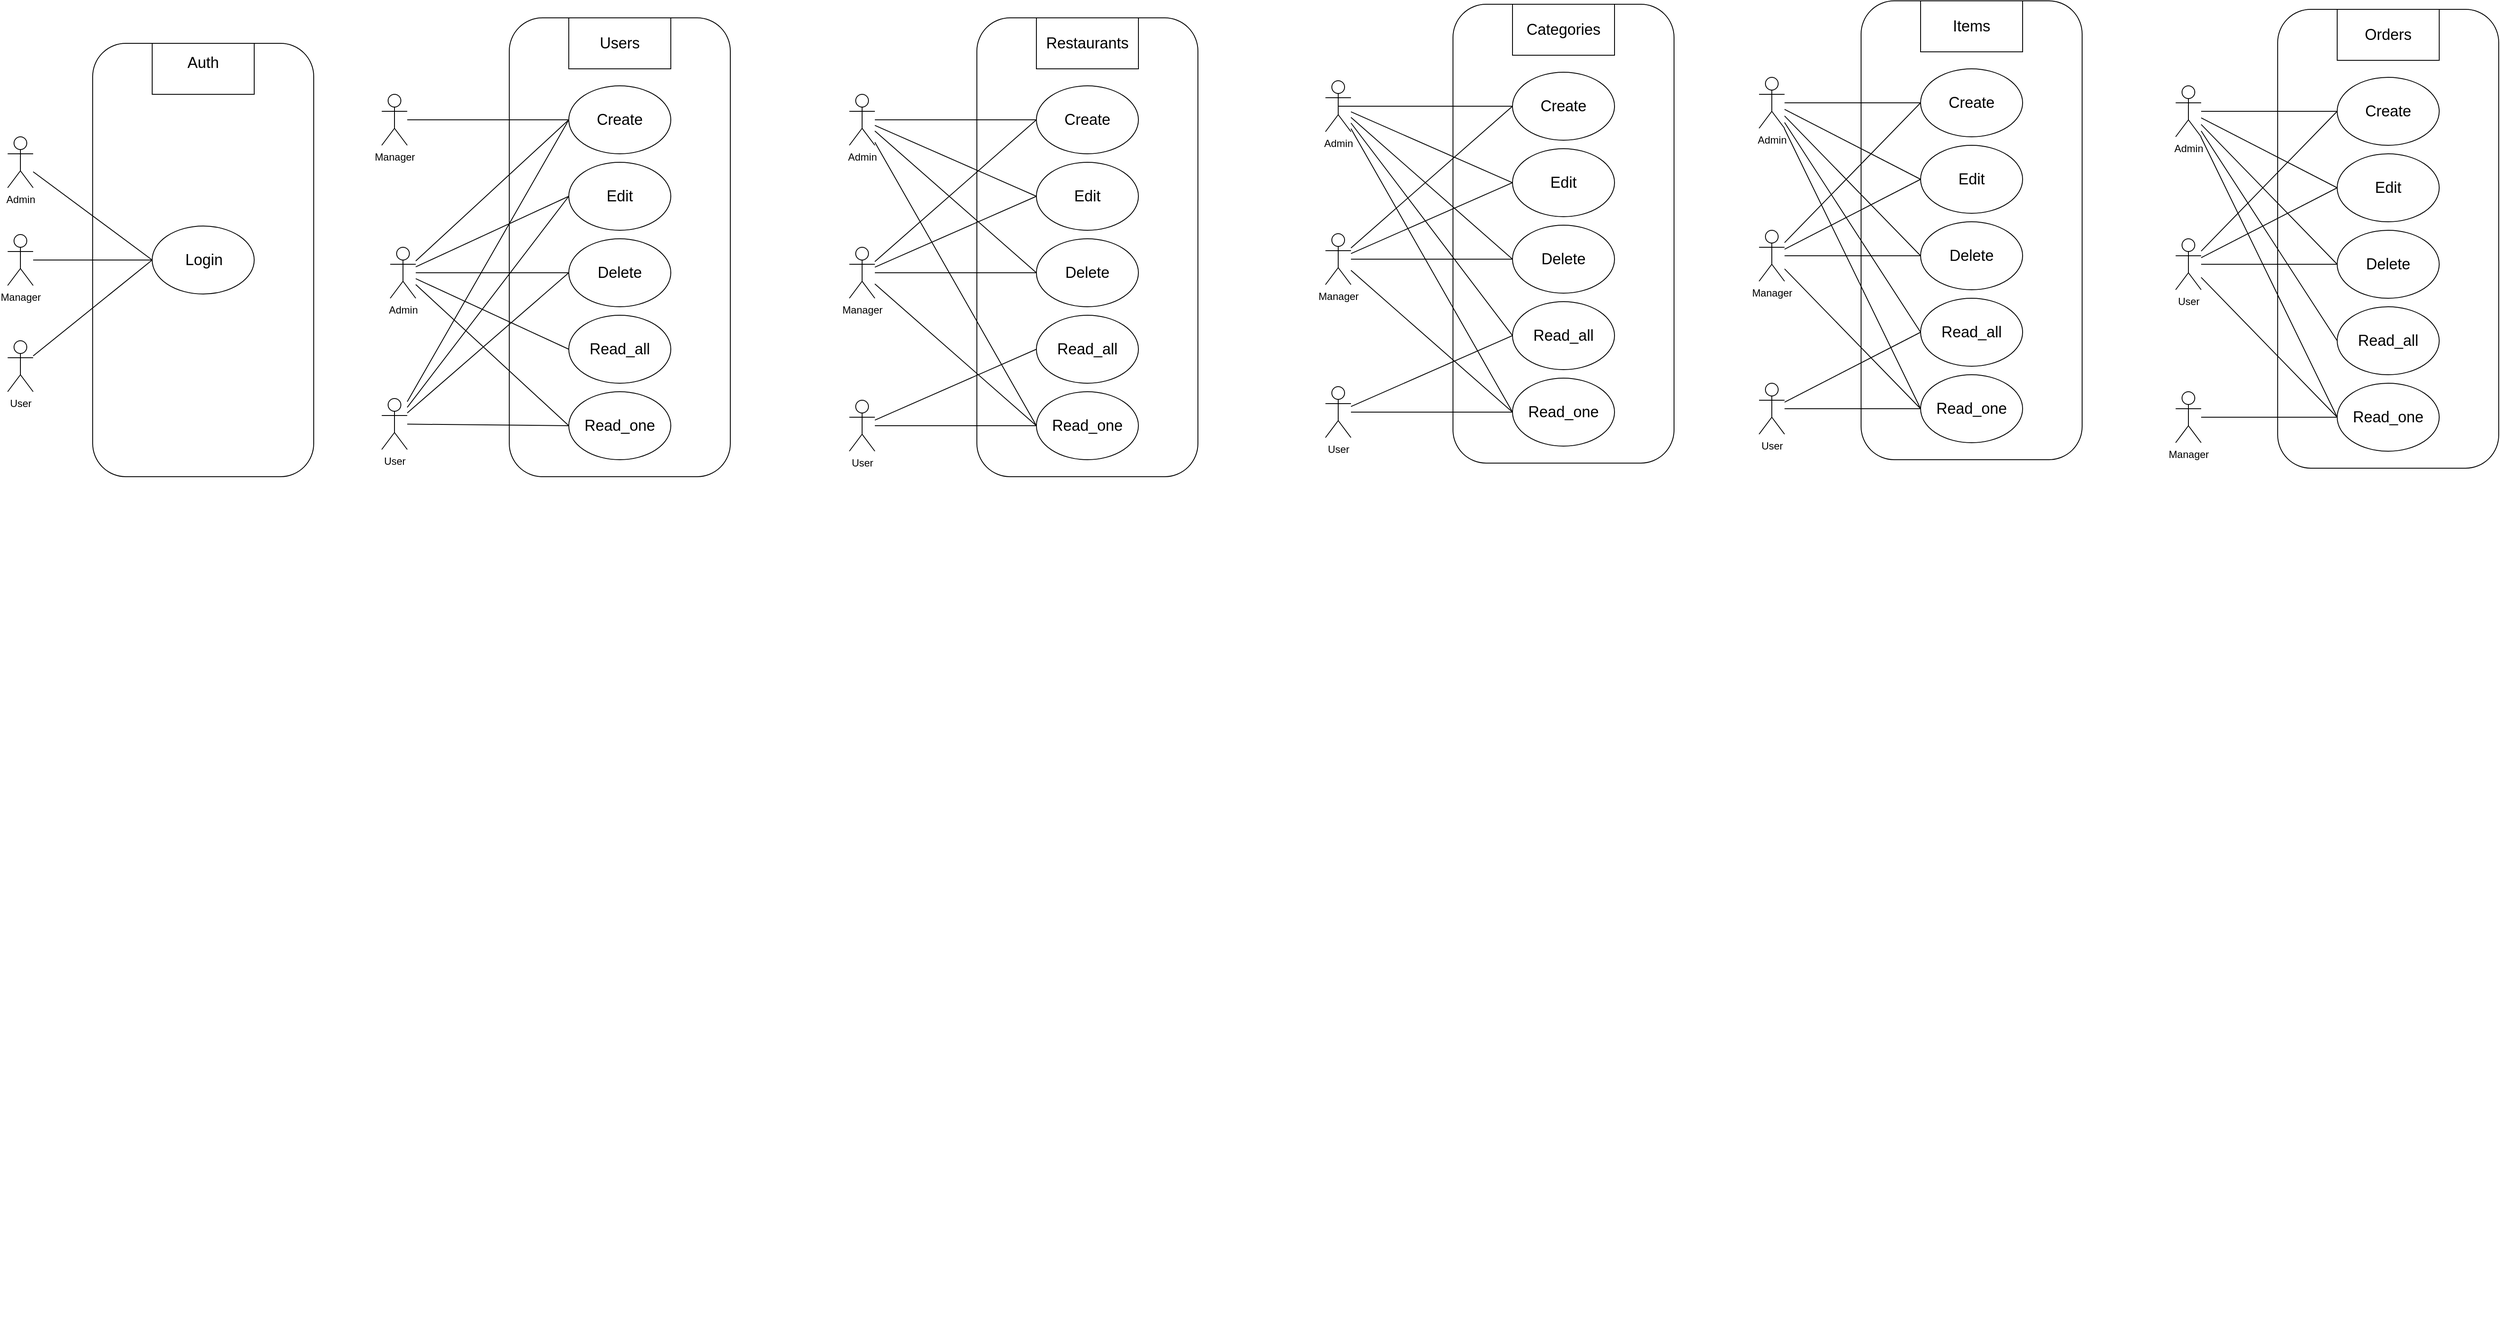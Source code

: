 <mxfile version="26.2.9">
  <diagram name="Page-1" id="KKcyC24oBG7tnMkPtRQ6">
    <mxGraphModel dx="524" dy="571" grid="1" gridSize="10" guides="1" tooltips="1" connect="1" arrows="1" fold="1" page="1" pageScale="1" pageWidth="827" pageHeight="1169" math="0" shadow="0">
      <root>
        <mxCell id="0" />
        <mxCell id="1" parent="0" />
        <mxCell id="qsOcGmcsThObNX1l_5kZ-1" value="" style="group" vertex="1" connectable="0" parent="1">
          <mxGeometry x="1180" y="830" width="230" height="110" as="geometry" />
        </mxCell>
        <mxCell id="qsOcGmcsThObNX1l_5kZ-2" value="" style="rounded=1;whiteSpace=wrap;html=1;" vertex="1" parent="1">
          <mxGeometry x="1510" y="140" width="260" height="540" as="geometry" />
        </mxCell>
        <mxCell id="qsOcGmcsThObNX1l_5kZ-3" value="User&lt;div&gt;&lt;br&gt;&lt;/div&gt;" style="shape=umlActor;verticalLabelPosition=bottom;verticalAlign=top;html=1;outlineConnect=0;" vertex="1" parent="1">
          <mxGeometry x="1360" y="588" width="30" height="60" as="geometry" />
        </mxCell>
        <mxCell id="qsOcGmcsThObNX1l_5kZ-4" value="&lt;div&gt;&lt;span style=&quot;font-size: 18px;&quot;&gt;Users&lt;/span&gt;&lt;/div&gt;" style="rounded=0;whiteSpace=wrap;html=1;" vertex="1" parent="1">
          <mxGeometry x="1580" y="140" width="120" height="60" as="geometry" />
        </mxCell>
        <mxCell id="qsOcGmcsThObNX1l_5kZ-5" value="&lt;span style=&quot;font-size: 18px;&quot;&gt;Create&lt;/span&gt;" style="ellipse;whiteSpace=wrap;html=1;" vertex="1" parent="1">
          <mxGeometry x="1580" y="220" width="120" height="80" as="geometry" />
        </mxCell>
        <mxCell id="qsOcGmcsThObNX1l_5kZ-6" value="&lt;div&gt;Manager&lt;/div&gt;" style="shape=umlActor;verticalLabelPosition=bottom;verticalAlign=top;html=1;outlineConnect=0;" vertex="1" parent="1">
          <mxGeometry x="1360" y="230" width="30" height="60" as="geometry" />
        </mxCell>
        <mxCell id="qsOcGmcsThObNX1l_5kZ-7" value="&lt;div&gt;Admin&lt;/div&gt;" style="shape=umlActor;verticalLabelPosition=bottom;verticalAlign=top;html=1;outlineConnect=0;" vertex="1" parent="1">
          <mxGeometry x="1370" y="410" width="30" height="60" as="geometry" />
        </mxCell>
        <mxCell id="qsOcGmcsThObNX1l_5kZ-8" value="&lt;span style=&quot;font-size: 18px;&quot;&gt;Edit&lt;/span&gt;" style="ellipse;whiteSpace=wrap;html=1;" vertex="1" parent="1">
          <mxGeometry x="1580" y="310" width="120" height="80" as="geometry" />
        </mxCell>
        <mxCell id="qsOcGmcsThObNX1l_5kZ-9" value="&lt;span style=&quot;font-size: 18px;&quot;&gt;Delete&lt;/span&gt;" style="ellipse;whiteSpace=wrap;html=1;" vertex="1" parent="1">
          <mxGeometry x="1580" y="400" width="120" height="80" as="geometry" />
        </mxCell>
        <mxCell id="qsOcGmcsThObNX1l_5kZ-10" value="&lt;span style=&quot;font-size: 18px;&quot;&gt;Read_all&lt;/span&gt;" style="ellipse;whiteSpace=wrap;html=1;" vertex="1" parent="1">
          <mxGeometry x="1580" y="490" width="120" height="80" as="geometry" />
        </mxCell>
        <mxCell id="qsOcGmcsThObNX1l_5kZ-11" value="&lt;span style=&quot;font-size: 18px;&quot;&gt;Read_one&lt;/span&gt;" style="ellipse;whiteSpace=wrap;html=1;" vertex="1" parent="1">
          <mxGeometry x="1580" y="580" width="120" height="80" as="geometry" />
        </mxCell>
        <mxCell id="qsOcGmcsThObNX1l_5kZ-12" value="" style="endArrow=none;html=1;rounded=0;entryX=0;entryY=0.5;entryDx=0;entryDy=0;" edge="1" parent="1" source="qsOcGmcsThObNX1l_5kZ-3" target="qsOcGmcsThObNX1l_5kZ-5">
          <mxGeometry width="50" height="50" relative="1" as="geometry">
            <mxPoint x="1620" y="420" as="sourcePoint" />
            <mxPoint x="1670" y="370" as="targetPoint" />
          </mxGeometry>
        </mxCell>
        <mxCell id="qsOcGmcsThObNX1l_5kZ-13" value="" style="endArrow=none;html=1;rounded=0;entryX=0;entryY=0.5;entryDx=0;entryDy=0;" edge="1" parent="1" source="qsOcGmcsThObNX1l_5kZ-6" target="qsOcGmcsThObNX1l_5kZ-5">
          <mxGeometry width="50" height="50" relative="1" as="geometry">
            <mxPoint x="1430" y="458" as="sourcePoint" />
            <mxPoint x="1600" y="430" as="targetPoint" />
          </mxGeometry>
        </mxCell>
        <mxCell id="qsOcGmcsThObNX1l_5kZ-14" value="" style="endArrow=none;html=1;rounded=0;exitX=0;exitY=0.5;exitDx=0;exitDy=0;" edge="1" parent="1" source="qsOcGmcsThObNX1l_5kZ-5" target="qsOcGmcsThObNX1l_5kZ-7">
          <mxGeometry width="50" height="50" relative="1" as="geometry">
            <mxPoint x="1430" y="308" as="sourcePoint" />
            <mxPoint x="1600" y="280" as="targetPoint" />
          </mxGeometry>
        </mxCell>
        <mxCell id="qsOcGmcsThObNX1l_5kZ-15" value="" style="endArrow=none;html=1;rounded=0;exitX=0;exitY=0.5;exitDx=0;exitDy=0;" edge="1" parent="1" source="qsOcGmcsThObNX1l_5kZ-8" target="qsOcGmcsThObNX1l_5kZ-7">
          <mxGeometry width="50" height="50" relative="1" as="geometry">
            <mxPoint x="1440" y="318" as="sourcePoint" />
            <mxPoint x="1610" y="290" as="targetPoint" />
          </mxGeometry>
        </mxCell>
        <mxCell id="qsOcGmcsThObNX1l_5kZ-16" value="" style="endArrow=none;html=1;rounded=0;exitX=0;exitY=0.5;exitDx=0;exitDy=0;" edge="1" parent="1" source="qsOcGmcsThObNX1l_5kZ-9" target="qsOcGmcsThObNX1l_5kZ-7">
          <mxGeometry width="50" height="50" relative="1" as="geometry">
            <mxPoint x="1450" y="328" as="sourcePoint" />
            <mxPoint x="1620" y="300" as="targetPoint" />
          </mxGeometry>
        </mxCell>
        <mxCell id="qsOcGmcsThObNX1l_5kZ-17" value="" style="endArrow=none;html=1;rounded=0;exitX=0;exitY=0.5;exitDx=0;exitDy=0;" edge="1" parent="1" source="qsOcGmcsThObNX1l_5kZ-10" target="qsOcGmcsThObNX1l_5kZ-7">
          <mxGeometry width="50" height="50" relative="1" as="geometry">
            <mxPoint x="1460" y="338" as="sourcePoint" />
            <mxPoint x="1630" y="310" as="targetPoint" />
          </mxGeometry>
        </mxCell>
        <mxCell id="qsOcGmcsThObNX1l_5kZ-18" value="" style="endArrow=none;html=1;rounded=0;exitX=0;exitY=0.5;exitDx=0;exitDy=0;" edge="1" parent="1" source="qsOcGmcsThObNX1l_5kZ-11" target="qsOcGmcsThObNX1l_5kZ-7">
          <mxGeometry width="50" height="50" relative="1" as="geometry">
            <mxPoint x="1470" y="348" as="sourcePoint" />
            <mxPoint x="1640" y="320" as="targetPoint" />
          </mxGeometry>
        </mxCell>
        <mxCell id="qsOcGmcsThObNX1l_5kZ-19" value="" style="endArrow=none;html=1;rounded=0;entryX=0;entryY=0.5;entryDx=0;entryDy=0;" edge="1" parent="1" source="qsOcGmcsThObNX1l_5kZ-3" target="qsOcGmcsThObNX1l_5kZ-8">
          <mxGeometry width="50" height="50" relative="1" as="geometry">
            <mxPoint x="1480" y="358" as="sourcePoint" />
            <mxPoint x="1650" y="330" as="targetPoint" />
          </mxGeometry>
        </mxCell>
        <mxCell id="qsOcGmcsThObNX1l_5kZ-20" value="" style="endArrow=none;html=1;rounded=0;entryX=0;entryY=0.5;entryDx=0;entryDy=0;" edge="1" parent="1" source="qsOcGmcsThObNX1l_5kZ-3" target="qsOcGmcsThObNX1l_5kZ-9">
          <mxGeometry width="50" height="50" relative="1" as="geometry">
            <mxPoint x="1490" y="368" as="sourcePoint" />
            <mxPoint x="1660" y="340" as="targetPoint" />
          </mxGeometry>
        </mxCell>
        <mxCell id="qsOcGmcsThObNX1l_5kZ-21" value="" style="endArrow=none;html=1;rounded=0;entryX=0;entryY=0.5;entryDx=0;entryDy=0;" edge="1" parent="1" source="qsOcGmcsThObNX1l_5kZ-3" target="qsOcGmcsThObNX1l_5kZ-11">
          <mxGeometry width="50" height="50" relative="1" as="geometry">
            <mxPoint x="1500" y="378" as="sourcePoint" />
            <mxPoint x="1670" y="350" as="targetPoint" />
          </mxGeometry>
        </mxCell>
        <mxCell id="qsOcGmcsThObNX1l_5kZ-22" value="" style="group" vertex="1" connectable="0" parent="1">
          <mxGeometry x="1790" y="1530" width="230" height="110" as="geometry" />
        </mxCell>
        <mxCell id="qsOcGmcsThObNX1l_5kZ-23" value="" style="group" vertex="1" connectable="0" parent="qsOcGmcsThObNX1l_5kZ-22">
          <mxGeometry width="230" height="110" as="geometry" />
        </mxCell>
        <mxCell id="qsOcGmcsThObNX1l_5kZ-24" style="edgeStyle=orthogonalEdgeStyle;rounded=0;orthogonalLoop=1;jettySize=auto;html=1;exitX=0.5;exitY=1;exitDx=0;exitDy=0;exitPerimeter=0;" edge="1" parent="qsOcGmcsThObNX1l_5kZ-23">
          <mxGeometry relative="1" as="geometry">
            <mxPoint x="115.0" y="110.0" as="sourcePoint" />
            <mxPoint x="115.0" y="110.0" as="targetPoint" />
          </mxGeometry>
        </mxCell>
        <mxCell id="qsOcGmcsThObNX1l_5kZ-25" value="" style="group" vertex="1" connectable="0" parent="1">
          <mxGeometry x="3020" y="1560" width="230" height="110" as="geometry" />
        </mxCell>
        <mxCell id="qsOcGmcsThObNX1l_5kZ-26" value="" style="group" vertex="1" connectable="0" parent="qsOcGmcsThObNX1l_5kZ-25">
          <mxGeometry width="230" height="110" as="geometry" />
        </mxCell>
        <mxCell id="qsOcGmcsThObNX1l_5kZ-27" style="edgeStyle=orthogonalEdgeStyle;rounded=0;orthogonalLoop=1;jettySize=auto;html=1;exitX=0.5;exitY=1;exitDx=0;exitDy=0;exitPerimeter=0;" edge="1" parent="qsOcGmcsThObNX1l_5kZ-26">
          <mxGeometry relative="1" as="geometry">
            <mxPoint x="115.0" y="110.0" as="sourcePoint" />
            <mxPoint x="115.0" y="110.0" as="targetPoint" />
          </mxGeometry>
        </mxCell>
        <mxCell id="qsOcGmcsThObNX1l_5kZ-28" value="" style="rounded=1;whiteSpace=wrap;html=1;" vertex="1" parent="1">
          <mxGeometry x="1020" y="170" width="260" height="510" as="geometry" />
        </mxCell>
        <mxCell id="qsOcGmcsThObNX1l_5kZ-29" value="User&lt;div&gt;&lt;br&gt;&lt;/div&gt;" style="shape=umlActor;verticalLabelPosition=bottom;verticalAlign=top;html=1;outlineConnect=0;" vertex="1" parent="1">
          <mxGeometry x="920" y="520" width="30" height="60" as="geometry" />
        </mxCell>
        <mxCell id="qsOcGmcsThObNX1l_5kZ-30" value="&lt;font style=&quot;font-size: 18px;&quot;&gt;Auth&lt;/font&gt;&lt;div&gt;&lt;br&gt;&lt;/div&gt;" style="rounded=0;whiteSpace=wrap;html=1;" vertex="1" parent="1">
          <mxGeometry x="1090" y="170" width="120" height="60" as="geometry" />
        </mxCell>
        <mxCell id="qsOcGmcsThObNX1l_5kZ-31" value="" style="ellipse;whiteSpace=wrap;html=1;" vertex="1" parent="1">
          <mxGeometry x="1090" y="385" width="120" height="80" as="geometry" />
        </mxCell>
        <mxCell id="qsOcGmcsThObNX1l_5kZ-32" value="&lt;font style=&quot;font-size: 18px;&quot;&gt;Login&lt;/font&gt;" style="text;html=1;align=center;verticalAlign=middle;whiteSpace=wrap;rounded=0;" vertex="1" parent="1">
          <mxGeometry x="1121" y="410" width="60" height="30" as="geometry" />
        </mxCell>
        <mxCell id="qsOcGmcsThObNX1l_5kZ-33" value="&lt;div&gt;Manager&lt;/div&gt;" style="shape=umlActor;verticalLabelPosition=bottom;verticalAlign=top;html=1;outlineConnect=0;" vertex="1" parent="1">
          <mxGeometry x="920" y="395" width="30" height="60" as="geometry" />
        </mxCell>
        <mxCell id="qsOcGmcsThObNX1l_5kZ-34" value="&lt;div&gt;Admin&lt;/div&gt;" style="shape=umlActor;verticalLabelPosition=bottom;verticalAlign=top;html=1;outlineConnect=0;" vertex="1" parent="1">
          <mxGeometry x="920" y="280" width="30" height="60" as="geometry" />
        </mxCell>
        <mxCell id="qsOcGmcsThObNX1l_5kZ-35" value="" style="endArrow=none;html=1;rounded=0;entryX=0;entryY=0.5;entryDx=0;entryDy=0;" edge="1" parent="1" source="qsOcGmcsThObNX1l_5kZ-33" target="qsOcGmcsThObNX1l_5kZ-31">
          <mxGeometry width="50" height="50" relative="1" as="geometry">
            <mxPoint x="1090" y="540" as="sourcePoint" />
            <mxPoint x="1140" y="490" as="targetPoint" />
          </mxGeometry>
        </mxCell>
        <mxCell id="qsOcGmcsThObNX1l_5kZ-36" value="" style="endArrow=none;html=1;rounded=0;entryX=0;entryY=0.5;entryDx=0;entryDy=0;" edge="1" parent="1" source="qsOcGmcsThObNX1l_5kZ-29" target="qsOcGmcsThObNX1l_5kZ-31">
          <mxGeometry width="50" height="50" relative="1" as="geometry">
            <mxPoint x="920" y="324" as="sourcePoint" />
            <mxPoint x="1108" y="290" as="targetPoint" />
          </mxGeometry>
        </mxCell>
        <mxCell id="qsOcGmcsThObNX1l_5kZ-37" value="" style="endArrow=none;html=1;rounded=0;exitX=0;exitY=0.5;exitDx=0;exitDy=0;" edge="1" parent="1" source="qsOcGmcsThObNX1l_5kZ-31" target="qsOcGmcsThObNX1l_5kZ-34">
          <mxGeometry width="50" height="50" relative="1" as="geometry">
            <mxPoint x="1220" y="410" as="sourcePoint" />
            <mxPoint x="1408" y="376" as="targetPoint" />
          </mxGeometry>
        </mxCell>
        <mxCell id="qsOcGmcsThObNX1l_5kZ-38" value="" style="group" vertex="1" connectable="0" parent="1">
          <mxGeometry x="2700" y="1040" width="230" height="110" as="geometry" />
        </mxCell>
        <mxCell id="qsOcGmcsThObNX1l_5kZ-39" value="" style="group" vertex="1" connectable="0" parent="qsOcGmcsThObNX1l_5kZ-38">
          <mxGeometry width="230" height="110" as="geometry" />
        </mxCell>
        <mxCell id="qsOcGmcsThObNX1l_5kZ-40" style="edgeStyle=orthogonalEdgeStyle;rounded=0;orthogonalLoop=1;jettySize=auto;html=1;exitX=0.5;exitY=1;exitDx=0;exitDy=0;exitPerimeter=0;" edge="1" parent="qsOcGmcsThObNX1l_5kZ-39">
          <mxGeometry relative="1" as="geometry">
            <mxPoint x="115.0" y="110.0" as="sourcePoint" />
            <mxPoint x="115.0" y="110.0" as="targetPoint" />
          </mxGeometry>
        </mxCell>
        <mxCell id="qsOcGmcsThObNX1l_5kZ-43" value="" style="rounded=1;whiteSpace=wrap;html=1;" vertex="1" parent="1">
          <mxGeometry x="2060" y="140" width="260" height="540" as="geometry" />
        </mxCell>
        <mxCell id="qsOcGmcsThObNX1l_5kZ-44" value="User&lt;div&gt;&lt;br&gt;&lt;/div&gt;" style="shape=umlActor;verticalLabelPosition=bottom;verticalAlign=top;html=1;outlineConnect=0;" vertex="1" parent="1">
          <mxGeometry x="1910" y="590" width="30" height="60" as="geometry" />
        </mxCell>
        <mxCell id="qsOcGmcsThObNX1l_5kZ-45" value="&lt;div&gt;&lt;span style=&quot;font-size: 18px;&quot;&gt;Restaurants&lt;/span&gt;&lt;/div&gt;" style="rounded=0;whiteSpace=wrap;html=1;" vertex="1" parent="1">
          <mxGeometry x="2130" y="140" width="120" height="60" as="geometry" />
        </mxCell>
        <mxCell id="qsOcGmcsThObNX1l_5kZ-46" value="&lt;span style=&quot;font-size: 18px;&quot;&gt;Create&lt;/span&gt;" style="ellipse;whiteSpace=wrap;html=1;" vertex="1" parent="1">
          <mxGeometry x="2130" y="220" width="120" height="80" as="geometry" />
        </mxCell>
        <mxCell id="qsOcGmcsThObNX1l_5kZ-47" value="&lt;div&gt;Manager&lt;/div&gt;" style="shape=umlActor;verticalLabelPosition=bottom;verticalAlign=top;html=1;outlineConnect=0;" vertex="1" parent="1">
          <mxGeometry x="1910" y="410" width="30" height="60" as="geometry" />
        </mxCell>
        <mxCell id="qsOcGmcsThObNX1l_5kZ-48" value="&lt;div&gt;Admin&lt;/div&gt;" style="shape=umlActor;verticalLabelPosition=bottom;verticalAlign=top;html=1;outlineConnect=0;" vertex="1" parent="1">
          <mxGeometry x="1910" y="230" width="30" height="60" as="geometry" />
        </mxCell>
        <mxCell id="qsOcGmcsThObNX1l_5kZ-49" value="&lt;span style=&quot;font-size: 18px;&quot;&gt;Edit&lt;/span&gt;" style="ellipse;whiteSpace=wrap;html=1;" vertex="1" parent="1">
          <mxGeometry x="2130" y="310" width="120" height="80" as="geometry" />
        </mxCell>
        <mxCell id="qsOcGmcsThObNX1l_5kZ-50" value="&lt;span style=&quot;font-size: 18px;&quot;&gt;Delete&lt;/span&gt;" style="ellipse;whiteSpace=wrap;html=1;" vertex="1" parent="1">
          <mxGeometry x="2130" y="400" width="120" height="80" as="geometry" />
        </mxCell>
        <mxCell id="qsOcGmcsThObNX1l_5kZ-51" value="&lt;span style=&quot;font-size: 18px;&quot;&gt;Read_all&lt;/span&gt;" style="ellipse;whiteSpace=wrap;html=1;" vertex="1" parent="1">
          <mxGeometry x="2130" y="490" width="120" height="80" as="geometry" />
        </mxCell>
        <mxCell id="qsOcGmcsThObNX1l_5kZ-52" value="&lt;span style=&quot;font-size: 18px;&quot;&gt;Read_one&lt;/span&gt;" style="ellipse;whiteSpace=wrap;html=1;" vertex="1" parent="1">
          <mxGeometry x="2130" y="580" width="120" height="80" as="geometry" />
        </mxCell>
        <mxCell id="qsOcGmcsThObNX1l_5kZ-55" value="" style="endArrow=none;html=1;rounded=0;entryX=0;entryY=0.5;entryDx=0;entryDy=0;" edge="1" parent="1" source="qsOcGmcsThObNX1l_5kZ-47" target="qsOcGmcsThObNX1l_5kZ-46">
          <mxGeometry width="50" height="50" relative="1" as="geometry">
            <mxPoint x="2100" y="420" as="sourcePoint" />
            <mxPoint x="2150" y="370" as="targetPoint" />
          </mxGeometry>
        </mxCell>
        <mxCell id="qsOcGmcsThObNX1l_5kZ-56" value="" style="endArrow=none;html=1;rounded=0;entryX=0;entryY=0.5;entryDx=0;entryDy=0;" edge="1" parent="1" source="qsOcGmcsThObNX1l_5kZ-48" target="qsOcGmcsThObNX1l_5kZ-46">
          <mxGeometry width="50" height="50" relative="1" as="geometry">
            <mxPoint x="1970" y="555" as="sourcePoint" />
            <mxPoint x="2140" y="564" as="targetPoint" />
          </mxGeometry>
        </mxCell>
        <mxCell id="qsOcGmcsThObNX1l_5kZ-57" value="" style="endArrow=none;html=1;rounded=0;entryX=0;entryY=0.5;entryDx=0;entryDy=0;" edge="1" parent="1" source="qsOcGmcsThObNX1l_5kZ-47" target="qsOcGmcsThObNX1l_5kZ-49">
          <mxGeometry width="50" height="50" relative="1" as="geometry">
            <mxPoint x="1980" y="271" as="sourcePoint" />
            <mxPoint x="2150" y="280" as="targetPoint" />
          </mxGeometry>
        </mxCell>
        <mxCell id="qsOcGmcsThObNX1l_5kZ-58" value="" style="endArrow=none;html=1;rounded=0;entryX=0;entryY=0.5;entryDx=0;entryDy=0;" edge="1" parent="1" source="qsOcGmcsThObNX1l_5kZ-47" target="qsOcGmcsThObNX1l_5kZ-50">
          <mxGeometry width="50" height="50" relative="1" as="geometry">
            <mxPoint x="1990" y="281" as="sourcePoint" />
            <mxPoint x="2160" y="290" as="targetPoint" />
          </mxGeometry>
        </mxCell>
        <mxCell id="qsOcGmcsThObNX1l_5kZ-59" value="" style="endArrow=none;html=1;rounded=0;entryX=0;entryY=0.5;entryDx=0;entryDy=0;" edge="1" parent="1" source="qsOcGmcsThObNX1l_5kZ-47" target="qsOcGmcsThObNX1l_5kZ-52">
          <mxGeometry width="50" height="50" relative="1" as="geometry">
            <mxPoint x="2000" y="291" as="sourcePoint" />
            <mxPoint x="2170" y="300" as="targetPoint" />
          </mxGeometry>
        </mxCell>
        <mxCell id="qsOcGmcsThObNX1l_5kZ-60" value="" style="endArrow=none;html=1;rounded=0;entryX=0;entryY=0.5;entryDx=0;entryDy=0;" edge="1" parent="1" source="qsOcGmcsThObNX1l_5kZ-44" target="qsOcGmcsThObNX1l_5kZ-51">
          <mxGeometry width="50" height="50" relative="1" as="geometry">
            <mxPoint x="2010" y="301" as="sourcePoint" />
            <mxPoint x="2180" y="310" as="targetPoint" />
          </mxGeometry>
        </mxCell>
        <mxCell id="qsOcGmcsThObNX1l_5kZ-61" value="" style="endArrow=none;html=1;rounded=0;entryX=0;entryY=0.5;entryDx=0;entryDy=0;" edge="1" parent="1" source="qsOcGmcsThObNX1l_5kZ-44" target="qsOcGmcsThObNX1l_5kZ-52">
          <mxGeometry width="50" height="50" relative="1" as="geometry">
            <mxPoint x="2020" y="311" as="sourcePoint" />
            <mxPoint x="2190" y="320" as="targetPoint" />
          </mxGeometry>
        </mxCell>
        <mxCell id="qsOcGmcsThObNX1l_5kZ-62" value="" style="endArrow=none;html=1;rounded=0;entryX=0;entryY=0.5;entryDx=0;entryDy=0;" edge="1" parent="1" source="qsOcGmcsThObNX1l_5kZ-48" target="qsOcGmcsThObNX1l_5kZ-49">
          <mxGeometry width="50" height="50" relative="1" as="geometry">
            <mxPoint x="2030" y="321" as="sourcePoint" />
            <mxPoint x="2200" y="330" as="targetPoint" />
          </mxGeometry>
        </mxCell>
        <mxCell id="qsOcGmcsThObNX1l_5kZ-63" value="" style="endArrow=none;html=1;rounded=0;entryX=0;entryY=0.5;entryDx=0;entryDy=0;" edge="1" parent="1" source="qsOcGmcsThObNX1l_5kZ-48" target="qsOcGmcsThObNX1l_5kZ-50">
          <mxGeometry width="50" height="50" relative="1" as="geometry">
            <mxPoint x="2040" y="331" as="sourcePoint" />
            <mxPoint x="2210" y="340" as="targetPoint" />
          </mxGeometry>
        </mxCell>
        <mxCell id="qsOcGmcsThObNX1l_5kZ-64" value="" style="endArrow=none;html=1;rounded=0;entryX=0;entryY=0.5;entryDx=0;entryDy=0;" edge="1" parent="1" source="qsOcGmcsThObNX1l_5kZ-48" target="qsOcGmcsThObNX1l_5kZ-52">
          <mxGeometry width="50" height="50" relative="1" as="geometry">
            <mxPoint x="2050" y="341" as="sourcePoint" />
            <mxPoint x="2220" y="350" as="targetPoint" />
          </mxGeometry>
        </mxCell>
        <mxCell id="qsOcGmcsThObNX1l_5kZ-65" value="" style="rounded=1;whiteSpace=wrap;html=1;" vertex="1" parent="1">
          <mxGeometry x="2620" y="124" width="260" height="540" as="geometry" />
        </mxCell>
        <mxCell id="qsOcGmcsThObNX1l_5kZ-66" value="User&lt;div&gt;&lt;br&gt;&lt;/div&gt;" style="shape=umlActor;verticalLabelPosition=bottom;verticalAlign=top;html=1;outlineConnect=0;" vertex="1" parent="1">
          <mxGeometry x="2470" y="574" width="30" height="60" as="geometry" />
        </mxCell>
        <mxCell id="qsOcGmcsThObNX1l_5kZ-67" value="&lt;div&gt;&lt;span style=&quot;font-size: 18px;&quot;&gt;Categories&lt;/span&gt;&lt;/div&gt;" style="rounded=0;whiteSpace=wrap;html=1;" vertex="1" parent="1">
          <mxGeometry x="2690" y="124" width="120" height="60" as="geometry" />
        </mxCell>
        <mxCell id="qsOcGmcsThObNX1l_5kZ-68" value="&lt;span style=&quot;font-size: 18px;&quot;&gt;Create&lt;/span&gt;" style="ellipse;whiteSpace=wrap;html=1;" vertex="1" parent="1">
          <mxGeometry x="2690" y="204" width="120" height="80" as="geometry" />
        </mxCell>
        <mxCell id="qsOcGmcsThObNX1l_5kZ-69" value="&lt;div&gt;Manager&lt;/div&gt;" style="shape=umlActor;verticalLabelPosition=bottom;verticalAlign=top;html=1;outlineConnect=0;" vertex="1" parent="1">
          <mxGeometry x="2470" y="394" width="30" height="60" as="geometry" />
        </mxCell>
        <mxCell id="qsOcGmcsThObNX1l_5kZ-70" value="&lt;div&gt;Admin&lt;/div&gt;" style="shape=umlActor;verticalLabelPosition=bottom;verticalAlign=top;html=1;outlineConnect=0;" vertex="1" parent="1">
          <mxGeometry x="2470" y="214" width="30" height="60" as="geometry" />
        </mxCell>
        <mxCell id="qsOcGmcsThObNX1l_5kZ-71" value="&lt;span style=&quot;font-size: 18px;&quot;&gt;Edit&lt;/span&gt;" style="ellipse;whiteSpace=wrap;html=1;" vertex="1" parent="1">
          <mxGeometry x="2690" y="294" width="120" height="80" as="geometry" />
        </mxCell>
        <mxCell id="qsOcGmcsThObNX1l_5kZ-72" value="&lt;span style=&quot;font-size: 18px;&quot;&gt;Delete&lt;/span&gt;" style="ellipse;whiteSpace=wrap;html=1;" vertex="1" parent="1">
          <mxGeometry x="2690" y="384" width="120" height="80" as="geometry" />
        </mxCell>
        <mxCell id="qsOcGmcsThObNX1l_5kZ-73" value="&lt;span style=&quot;font-size: 18px;&quot;&gt;Read_all&lt;/span&gt;" style="ellipse;whiteSpace=wrap;html=1;" vertex="1" parent="1">
          <mxGeometry x="2690" y="474" width="120" height="80" as="geometry" />
        </mxCell>
        <mxCell id="qsOcGmcsThObNX1l_5kZ-74" value="&lt;span style=&quot;font-size: 18px;&quot;&gt;Read_one&lt;/span&gt;" style="ellipse;whiteSpace=wrap;html=1;" vertex="1" parent="1">
          <mxGeometry x="2690" y="564" width="120" height="80" as="geometry" />
        </mxCell>
        <mxCell id="qsOcGmcsThObNX1l_5kZ-75" value="" style="endArrow=none;html=1;rounded=0;exitX=0.5;exitY=0.5;exitDx=0;exitDy=0;exitPerimeter=0;entryX=0;entryY=0.5;entryDx=0;entryDy=0;" edge="1" parent="1" source="qsOcGmcsThObNX1l_5kZ-70" target="qsOcGmcsThObNX1l_5kZ-68">
          <mxGeometry width="50" height="50" relative="1" as="geometry">
            <mxPoint x="2740" y="450" as="sourcePoint" />
            <mxPoint x="2790" y="400" as="targetPoint" />
          </mxGeometry>
        </mxCell>
        <mxCell id="qsOcGmcsThObNX1l_5kZ-76" value="" style="endArrow=none;html=1;rounded=0;entryX=0;entryY=0.5;entryDx=0;entryDy=0;" edge="1" parent="1" source="qsOcGmcsThObNX1l_5kZ-70" target="qsOcGmcsThObNX1l_5kZ-71">
          <mxGeometry width="50" height="50" relative="1" as="geometry">
            <mxPoint x="2495" y="244" as="sourcePoint" />
            <mxPoint x="2700" y="254" as="targetPoint" />
          </mxGeometry>
        </mxCell>
        <mxCell id="qsOcGmcsThObNX1l_5kZ-77" value="" style="endArrow=none;html=1;rounded=0;entryX=0;entryY=0.5;entryDx=0;entryDy=0;" edge="1" parent="1" source="qsOcGmcsThObNX1l_5kZ-70" target="qsOcGmcsThObNX1l_5kZ-72">
          <mxGeometry width="50" height="50" relative="1" as="geometry">
            <mxPoint x="2505" y="254" as="sourcePoint" />
            <mxPoint x="2710" y="264" as="targetPoint" />
          </mxGeometry>
        </mxCell>
        <mxCell id="qsOcGmcsThObNX1l_5kZ-78" value="" style="endArrow=none;html=1;rounded=0;entryX=0;entryY=0.5;entryDx=0;entryDy=0;" edge="1" parent="1" source="qsOcGmcsThObNX1l_5kZ-70" target="qsOcGmcsThObNX1l_5kZ-73">
          <mxGeometry width="50" height="50" relative="1" as="geometry">
            <mxPoint x="2515" y="264" as="sourcePoint" />
            <mxPoint x="2720" y="274" as="targetPoint" />
          </mxGeometry>
        </mxCell>
        <mxCell id="qsOcGmcsThObNX1l_5kZ-79" value="" style="endArrow=none;html=1;rounded=0;entryX=0;entryY=0.5;entryDx=0;entryDy=0;" edge="1" parent="1" source="qsOcGmcsThObNX1l_5kZ-70" target="qsOcGmcsThObNX1l_5kZ-74">
          <mxGeometry width="50" height="50" relative="1" as="geometry">
            <mxPoint x="2525" y="274" as="sourcePoint" />
            <mxPoint x="2730" y="284" as="targetPoint" />
          </mxGeometry>
        </mxCell>
        <mxCell id="qsOcGmcsThObNX1l_5kZ-80" value="" style="endArrow=none;html=1;rounded=0;entryX=0;entryY=0.5;entryDx=0;entryDy=0;" edge="1" parent="1" source="qsOcGmcsThObNX1l_5kZ-69" target="qsOcGmcsThObNX1l_5kZ-68">
          <mxGeometry width="50" height="50" relative="1" as="geometry">
            <mxPoint x="2535" y="284" as="sourcePoint" />
            <mxPoint x="2740" y="294" as="targetPoint" />
          </mxGeometry>
        </mxCell>
        <mxCell id="qsOcGmcsThObNX1l_5kZ-81" value="" style="endArrow=none;html=1;rounded=0;entryX=0;entryY=0.5;entryDx=0;entryDy=0;" edge="1" parent="1" source="qsOcGmcsThObNX1l_5kZ-69" target="qsOcGmcsThObNX1l_5kZ-71">
          <mxGeometry width="50" height="50" relative="1" as="geometry">
            <mxPoint x="2545" y="294" as="sourcePoint" />
            <mxPoint x="2750" y="304" as="targetPoint" />
          </mxGeometry>
        </mxCell>
        <mxCell id="qsOcGmcsThObNX1l_5kZ-82" value="" style="endArrow=none;html=1;rounded=0;entryX=0;entryY=0.5;entryDx=0;entryDy=0;" edge="1" parent="1" source="qsOcGmcsThObNX1l_5kZ-69" target="qsOcGmcsThObNX1l_5kZ-72">
          <mxGeometry width="50" height="50" relative="1" as="geometry">
            <mxPoint x="2555" y="304" as="sourcePoint" />
            <mxPoint x="2760" y="314" as="targetPoint" />
          </mxGeometry>
        </mxCell>
        <mxCell id="qsOcGmcsThObNX1l_5kZ-83" value="" style="endArrow=none;html=1;rounded=0;entryX=0;entryY=0.5;entryDx=0;entryDy=0;" edge="1" parent="1" source="qsOcGmcsThObNX1l_5kZ-69" target="qsOcGmcsThObNX1l_5kZ-74">
          <mxGeometry width="50" height="50" relative="1" as="geometry">
            <mxPoint x="2565" y="314" as="sourcePoint" />
            <mxPoint x="2770" y="324" as="targetPoint" />
          </mxGeometry>
        </mxCell>
        <mxCell id="qsOcGmcsThObNX1l_5kZ-84" value="" style="endArrow=none;html=1;rounded=0;entryX=0;entryY=0.5;entryDx=0;entryDy=0;" edge="1" parent="1" source="qsOcGmcsThObNX1l_5kZ-66" target="qsOcGmcsThObNX1l_5kZ-73">
          <mxGeometry width="50" height="50" relative="1" as="geometry">
            <mxPoint x="2575" y="324" as="sourcePoint" />
            <mxPoint x="2780" y="334" as="targetPoint" />
          </mxGeometry>
        </mxCell>
        <mxCell id="qsOcGmcsThObNX1l_5kZ-85" value="" style="endArrow=none;html=1;rounded=0;entryX=0;entryY=0.5;entryDx=0;entryDy=0;" edge="1" parent="1" source="qsOcGmcsThObNX1l_5kZ-66" target="qsOcGmcsThObNX1l_5kZ-74">
          <mxGeometry width="50" height="50" relative="1" as="geometry">
            <mxPoint x="2585" y="334" as="sourcePoint" />
            <mxPoint x="2790" y="344" as="targetPoint" />
          </mxGeometry>
        </mxCell>
        <mxCell id="qsOcGmcsThObNX1l_5kZ-86" value="" style="rounded=1;whiteSpace=wrap;html=1;" vertex="1" parent="1">
          <mxGeometry x="3100" y="120" width="260" height="540" as="geometry" />
        </mxCell>
        <mxCell id="qsOcGmcsThObNX1l_5kZ-87" value="User&lt;div&gt;&lt;br&gt;&lt;/div&gt;" style="shape=umlActor;verticalLabelPosition=bottom;verticalAlign=top;html=1;outlineConnect=0;" vertex="1" parent="1">
          <mxGeometry x="2980" y="570" width="30" height="60" as="geometry" />
        </mxCell>
        <mxCell id="qsOcGmcsThObNX1l_5kZ-88" value="&lt;div&gt;&lt;span style=&quot;font-size: 18px;&quot;&gt;Items&lt;/span&gt;&lt;/div&gt;" style="rounded=0;whiteSpace=wrap;html=1;" vertex="1" parent="1">
          <mxGeometry x="3170" y="120" width="120" height="60" as="geometry" />
        </mxCell>
        <mxCell id="qsOcGmcsThObNX1l_5kZ-89" value="&lt;span style=&quot;font-size: 18px;&quot;&gt;Create&lt;/span&gt;" style="ellipse;whiteSpace=wrap;html=1;" vertex="1" parent="1">
          <mxGeometry x="3170" y="200" width="120" height="80" as="geometry" />
        </mxCell>
        <mxCell id="qsOcGmcsThObNX1l_5kZ-90" value="&lt;div&gt;Manager&lt;/div&gt;" style="shape=umlActor;verticalLabelPosition=bottom;verticalAlign=top;html=1;outlineConnect=0;" vertex="1" parent="1">
          <mxGeometry x="2980" y="390" width="30" height="60" as="geometry" />
        </mxCell>
        <mxCell id="qsOcGmcsThObNX1l_5kZ-91" value="&lt;div&gt;Admin&lt;/div&gt;" style="shape=umlActor;verticalLabelPosition=bottom;verticalAlign=top;html=1;outlineConnect=0;" vertex="1" parent="1">
          <mxGeometry x="2980" y="210" width="30" height="60" as="geometry" />
        </mxCell>
        <mxCell id="qsOcGmcsThObNX1l_5kZ-92" value="&lt;span style=&quot;font-size: 18px;&quot;&gt;Edit&lt;/span&gt;" style="ellipse;whiteSpace=wrap;html=1;" vertex="1" parent="1">
          <mxGeometry x="3170" y="290" width="120" height="80" as="geometry" />
        </mxCell>
        <mxCell id="qsOcGmcsThObNX1l_5kZ-93" value="&lt;span style=&quot;font-size: 18px;&quot;&gt;Delete&lt;/span&gt;" style="ellipse;whiteSpace=wrap;html=1;" vertex="1" parent="1">
          <mxGeometry x="3170" y="380" width="120" height="80" as="geometry" />
        </mxCell>
        <mxCell id="qsOcGmcsThObNX1l_5kZ-94" value="&lt;span style=&quot;font-size: 18px;&quot;&gt;Read_all&lt;/span&gt;" style="ellipse;whiteSpace=wrap;html=1;" vertex="1" parent="1">
          <mxGeometry x="3170" y="470" width="120" height="80" as="geometry" />
        </mxCell>
        <mxCell id="qsOcGmcsThObNX1l_5kZ-95" value="&lt;span style=&quot;font-size: 18px;&quot;&gt;Read_one&lt;/span&gt;" style="ellipse;whiteSpace=wrap;html=1;" vertex="1" parent="1">
          <mxGeometry x="3170" y="560" width="120" height="80" as="geometry" />
        </mxCell>
        <mxCell id="qsOcGmcsThObNX1l_5kZ-96" value="" style="endArrow=none;html=1;rounded=0;entryX=0;entryY=0.5;entryDx=0;entryDy=0;" edge="1" parent="1" source="qsOcGmcsThObNX1l_5kZ-91" target="qsOcGmcsThObNX1l_5kZ-89">
          <mxGeometry width="50" height="50" relative="1" as="geometry">
            <mxPoint x="3140" y="420" as="sourcePoint" />
            <mxPoint x="3190" y="370" as="targetPoint" />
          </mxGeometry>
        </mxCell>
        <mxCell id="qsOcGmcsThObNX1l_5kZ-97" value="" style="endArrow=none;html=1;rounded=0;entryX=0;entryY=0.5;entryDx=0;entryDy=0;" edge="1" parent="1" source="qsOcGmcsThObNX1l_5kZ-91" target="qsOcGmcsThObNX1l_5kZ-92">
          <mxGeometry width="50" height="50" relative="1" as="geometry">
            <mxPoint x="2990" y="241" as="sourcePoint" />
            <mxPoint x="3180" y="250" as="targetPoint" />
          </mxGeometry>
        </mxCell>
        <mxCell id="qsOcGmcsThObNX1l_5kZ-98" value="" style="endArrow=none;html=1;rounded=0;entryX=0;entryY=0.5;entryDx=0;entryDy=0;" edge="1" parent="1" source="qsOcGmcsThObNX1l_5kZ-91" target="qsOcGmcsThObNX1l_5kZ-93">
          <mxGeometry width="50" height="50" relative="1" as="geometry">
            <mxPoint x="3000" y="251" as="sourcePoint" />
            <mxPoint x="3190" y="260" as="targetPoint" />
          </mxGeometry>
        </mxCell>
        <mxCell id="qsOcGmcsThObNX1l_5kZ-99" value="" style="endArrow=none;html=1;rounded=0;entryX=0;entryY=0.5;entryDx=0;entryDy=0;" edge="1" parent="1" source="qsOcGmcsThObNX1l_5kZ-91" target="qsOcGmcsThObNX1l_5kZ-94">
          <mxGeometry width="50" height="50" relative="1" as="geometry">
            <mxPoint x="3010" y="261" as="sourcePoint" />
            <mxPoint x="3200" y="270" as="targetPoint" />
          </mxGeometry>
        </mxCell>
        <mxCell id="qsOcGmcsThObNX1l_5kZ-100" value="" style="endArrow=none;html=1;rounded=0;entryX=0;entryY=0.5;entryDx=0;entryDy=0;" edge="1" parent="1" source="qsOcGmcsThObNX1l_5kZ-91" target="qsOcGmcsThObNX1l_5kZ-95">
          <mxGeometry width="50" height="50" relative="1" as="geometry">
            <mxPoint x="3020" y="271" as="sourcePoint" />
            <mxPoint x="3210" y="280" as="targetPoint" />
          </mxGeometry>
        </mxCell>
        <mxCell id="qsOcGmcsThObNX1l_5kZ-101" value="" style="endArrow=none;html=1;rounded=0;entryX=0;entryY=0.5;entryDx=0;entryDy=0;" edge="1" parent="1" source="qsOcGmcsThObNX1l_5kZ-90" target="qsOcGmcsThObNX1l_5kZ-89">
          <mxGeometry width="50" height="50" relative="1" as="geometry">
            <mxPoint x="3030" y="281" as="sourcePoint" />
            <mxPoint x="3220" y="290" as="targetPoint" />
          </mxGeometry>
        </mxCell>
        <mxCell id="qsOcGmcsThObNX1l_5kZ-102" value="" style="endArrow=none;html=1;rounded=0;entryX=0;entryY=0.5;entryDx=0;entryDy=0;" edge="1" parent="1" source="qsOcGmcsThObNX1l_5kZ-90" target="qsOcGmcsThObNX1l_5kZ-92">
          <mxGeometry width="50" height="50" relative="1" as="geometry">
            <mxPoint x="3040" y="291" as="sourcePoint" />
            <mxPoint x="3230" y="300" as="targetPoint" />
          </mxGeometry>
        </mxCell>
        <mxCell id="qsOcGmcsThObNX1l_5kZ-103" value="" style="endArrow=none;html=1;rounded=0;entryX=0;entryY=0.5;entryDx=0;entryDy=0;" edge="1" parent="1" source="qsOcGmcsThObNX1l_5kZ-90" target="qsOcGmcsThObNX1l_5kZ-93">
          <mxGeometry width="50" height="50" relative="1" as="geometry">
            <mxPoint x="3050" y="301" as="sourcePoint" />
            <mxPoint x="3240" y="310" as="targetPoint" />
          </mxGeometry>
        </mxCell>
        <mxCell id="qsOcGmcsThObNX1l_5kZ-104" value="" style="endArrow=none;html=1;rounded=0;entryX=0;entryY=0.5;entryDx=0;entryDy=0;" edge="1" parent="1" source="qsOcGmcsThObNX1l_5kZ-90" target="qsOcGmcsThObNX1l_5kZ-95">
          <mxGeometry width="50" height="50" relative="1" as="geometry">
            <mxPoint x="3060" y="311" as="sourcePoint" />
            <mxPoint x="3250" y="320" as="targetPoint" />
          </mxGeometry>
        </mxCell>
        <mxCell id="qsOcGmcsThObNX1l_5kZ-105" value="" style="endArrow=none;html=1;rounded=0;" edge="1" parent="1" source="qsOcGmcsThObNX1l_5kZ-87">
          <mxGeometry width="50" height="50" relative="1" as="geometry">
            <mxPoint x="3070" y="321" as="sourcePoint" />
            <mxPoint x="3170" y="510" as="targetPoint" />
          </mxGeometry>
        </mxCell>
        <mxCell id="qsOcGmcsThObNX1l_5kZ-106" value="" style="endArrow=none;html=1;rounded=0;entryX=0;entryY=0.5;entryDx=0;entryDy=0;" edge="1" parent="1" source="qsOcGmcsThObNX1l_5kZ-87" target="qsOcGmcsThObNX1l_5kZ-95">
          <mxGeometry width="50" height="50" relative="1" as="geometry">
            <mxPoint x="3080" y="331" as="sourcePoint" />
            <mxPoint x="3270" y="340" as="targetPoint" />
          </mxGeometry>
        </mxCell>
        <mxCell id="qsOcGmcsThObNX1l_5kZ-107" value="" style="rounded=1;whiteSpace=wrap;html=1;" vertex="1" parent="1">
          <mxGeometry x="3590" y="130" width="260" height="540" as="geometry" />
        </mxCell>
        <mxCell id="qsOcGmcsThObNX1l_5kZ-108" value="User&lt;div&gt;&lt;br&gt;&lt;/div&gt;" style="shape=umlActor;verticalLabelPosition=bottom;verticalAlign=top;html=1;outlineConnect=0;" vertex="1" parent="1">
          <mxGeometry x="3470" y="400" width="30" height="60" as="geometry" />
        </mxCell>
        <mxCell id="qsOcGmcsThObNX1l_5kZ-109" value="&lt;span style=&quot;font-size: 18px;&quot;&gt;Orders&lt;/span&gt;" style="rounded=0;whiteSpace=wrap;html=1;" vertex="1" parent="1">
          <mxGeometry x="3660" y="130" width="120" height="60" as="geometry" />
        </mxCell>
        <mxCell id="qsOcGmcsThObNX1l_5kZ-110" value="&lt;span style=&quot;font-size: 18px;&quot;&gt;Create&lt;/span&gt;" style="ellipse;whiteSpace=wrap;html=1;" vertex="1" parent="1">
          <mxGeometry x="3660" y="210" width="120" height="80" as="geometry" />
        </mxCell>
        <mxCell id="qsOcGmcsThObNX1l_5kZ-111" value="&lt;div&gt;Manager&lt;/div&gt;" style="shape=umlActor;verticalLabelPosition=bottom;verticalAlign=top;html=1;outlineConnect=0;" vertex="1" parent="1">
          <mxGeometry x="3470" y="580" width="30" height="60" as="geometry" />
        </mxCell>
        <mxCell id="qsOcGmcsThObNX1l_5kZ-112" value="&lt;div&gt;Admin&lt;/div&gt;" style="shape=umlActor;verticalLabelPosition=bottom;verticalAlign=top;html=1;outlineConnect=0;" vertex="1" parent="1">
          <mxGeometry x="3470" y="220" width="30" height="60" as="geometry" />
        </mxCell>
        <mxCell id="qsOcGmcsThObNX1l_5kZ-113" value="&lt;span style=&quot;font-size: 18px;&quot;&gt;Edit&lt;/span&gt;" style="ellipse;whiteSpace=wrap;html=1;" vertex="1" parent="1">
          <mxGeometry x="3660" y="300" width="120" height="80" as="geometry" />
        </mxCell>
        <mxCell id="qsOcGmcsThObNX1l_5kZ-114" value="&lt;span style=&quot;font-size: 18px;&quot;&gt;Delete&lt;/span&gt;" style="ellipse;whiteSpace=wrap;html=1;" vertex="1" parent="1">
          <mxGeometry x="3660" y="390" width="120" height="80" as="geometry" />
        </mxCell>
        <mxCell id="qsOcGmcsThObNX1l_5kZ-115" value="&lt;span style=&quot;font-size: 18px;&quot;&gt;Read_all&lt;/span&gt;" style="ellipse;whiteSpace=wrap;html=1;" vertex="1" parent="1">
          <mxGeometry x="3660" y="480" width="120" height="80" as="geometry" />
        </mxCell>
        <mxCell id="qsOcGmcsThObNX1l_5kZ-116" value="&lt;span style=&quot;font-size: 18px;&quot;&gt;Read_one&lt;/span&gt;" style="ellipse;whiteSpace=wrap;html=1;" vertex="1" parent="1">
          <mxGeometry x="3660" y="570" width="120" height="80" as="geometry" />
        </mxCell>
        <mxCell id="qsOcGmcsThObNX1l_5kZ-117" value="" style="endArrow=none;html=1;rounded=0;entryX=0;entryY=0.5;entryDx=0;entryDy=0;" edge="1" parent="1" source="qsOcGmcsThObNX1l_5kZ-112" target="qsOcGmcsThObNX1l_5kZ-110">
          <mxGeometry width="50" height="50" relative="1" as="geometry">
            <mxPoint x="3670" y="420" as="sourcePoint" />
            <mxPoint x="3720" y="370" as="targetPoint" />
          </mxGeometry>
        </mxCell>
        <mxCell id="qsOcGmcsThObNX1l_5kZ-118" value="" style="endArrow=none;html=1;rounded=0;entryX=0;entryY=0.5;entryDx=0;entryDy=0;" edge="1" parent="1" source="qsOcGmcsThObNX1l_5kZ-112" target="qsOcGmcsThObNX1l_5kZ-113">
          <mxGeometry width="50" height="50" relative="1" as="geometry">
            <mxPoint x="3480" y="251" as="sourcePoint" />
            <mxPoint x="3670" y="260" as="targetPoint" />
          </mxGeometry>
        </mxCell>
        <mxCell id="qsOcGmcsThObNX1l_5kZ-119" value="" style="endArrow=none;html=1;rounded=0;entryX=0;entryY=0.5;entryDx=0;entryDy=0;" edge="1" parent="1" source="qsOcGmcsThObNX1l_5kZ-112" target="qsOcGmcsThObNX1l_5kZ-114">
          <mxGeometry width="50" height="50" relative="1" as="geometry">
            <mxPoint x="3490" y="261" as="sourcePoint" />
            <mxPoint x="3680" y="270" as="targetPoint" />
          </mxGeometry>
        </mxCell>
        <mxCell id="qsOcGmcsThObNX1l_5kZ-120" value="" style="endArrow=none;html=1;rounded=0;entryX=0;entryY=0.5;entryDx=0;entryDy=0;" edge="1" parent="1" source="qsOcGmcsThObNX1l_5kZ-112" target="qsOcGmcsThObNX1l_5kZ-115">
          <mxGeometry width="50" height="50" relative="1" as="geometry">
            <mxPoint x="3500" y="271" as="sourcePoint" />
            <mxPoint x="3690" y="280" as="targetPoint" />
          </mxGeometry>
        </mxCell>
        <mxCell id="qsOcGmcsThObNX1l_5kZ-121" value="" style="endArrow=none;html=1;rounded=0;entryX=0;entryY=0.5;entryDx=0;entryDy=0;" edge="1" parent="1" source="qsOcGmcsThObNX1l_5kZ-112" target="qsOcGmcsThObNX1l_5kZ-116">
          <mxGeometry width="50" height="50" relative="1" as="geometry">
            <mxPoint x="3510" y="281" as="sourcePoint" />
            <mxPoint x="3700" y="290" as="targetPoint" />
          </mxGeometry>
        </mxCell>
        <mxCell id="qsOcGmcsThObNX1l_5kZ-122" value="" style="endArrow=none;html=1;rounded=0;entryX=0;entryY=0.5;entryDx=0;entryDy=0;" edge="1" parent="1" source="qsOcGmcsThObNX1l_5kZ-111" target="qsOcGmcsThObNX1l_5kZ-116">
          <mxGeometry width="50" height="50" relative="1" as="geometry">
            <mxPoint x="3520" y="291" as="sourcePoint" />
            <mxPoint x="3710" y="300" as="targetPoint" />
          </mxGeometry>
        </mxCell>
        <mxCell id="qsOcGmcsThObNX1l_5kZ-123" value="" style="endArrow=none;html=1;rounded=0;entryX=0;entryY=0.5;entryDx=0;entryDy=0;" edge="1" parent="1" source="qsOcGmcsThObNX1l_5kZ-108" target="qsOcGmcsThObNX1l_5kZ-110">
          <mxGeometry width="50" height="50" relative="1" as="geometry">
            <mxPoint x="3530" y="301" as="sourcePoint" />
            <mxPoint x="3720" y="310" as="targetPoint" />
          </mxGeometry>
        </mxCell>
        <mxCell id="qsOcGmcsThObNX1l_5kZ-124" value="" style="endArrow=none;html=1;rounded=0;entryX=0;entryY=0.5;entryDx=0;entryDy=0;" edge="1" parent="1" source="qsOcGmcsThObNX1l_5kZ-108" target="qsOcGmcsThObNX1l_5kZ-113">
          <mxGeometry width="50" height="50" relative="1" as="geometry">
            <mxPoint x="3540" y="311" as="sourcePoint" />
            <mxPoint x="3730" y="320" as="targetPoint" />
          </mxGeometry>
        </mxCell>
        <mxCell id="qsOcGmcsThObNX1l_5kZ-125" value="" style="endArrow=none;html=1;rounded=0;entryX=0;entryY=0.5;entryDx=0;entryDy=0;" edge="1" parent="1" source="qsOcGmcsThObNX1l_5kZ-108" target="qsOcGmcsThObNX1l_5kZ-114">
          <mxGeometry width="50" height="50" relative="1" as="geometry">
            <mxPoint x="3550" y="321" as="sourcePoint" />
            <mxPoint x="3740" y="330" as="targetPoint" />
          </mxGeometry>
        </mxCell>
        <mxCell id="qsOcGmcsThObNX1l_5kZ-126" value="" style="endArrow=none;html=1;rounded=0;entryX=0;entryY=0.5;entryDx=0;entryDy=0;" edge="1" parent="1" source="qsOcGmcsThObNX1l_5kZ-108" target="qsOcGmcsThObNX1l_5kZ-116">
          <mxGeometry width="50" height="50" relative="1" as="geometry">
            <mxPoint x="3560" y="331" as="sourcePoint" />
            <mxPoint x="3750" y="340" as="targetPoint" />
          </mxGeometry>
        </mxCell>
      </root>
    </mxGraphModel>
  </diagram>
</mxfile>
